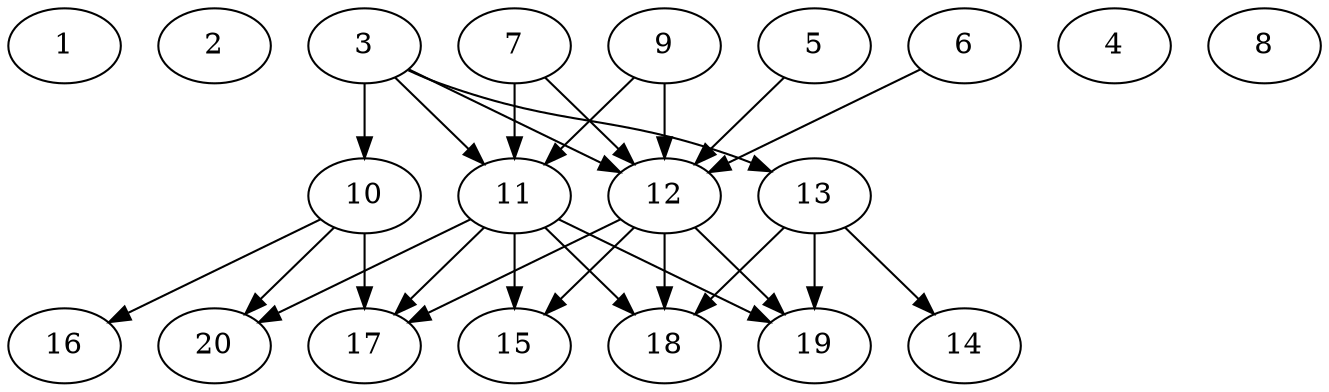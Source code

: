 // DAG automatically generated by daggen at Tue Jul 23 14:29:40 2019
// ./daggen --dot -n 20 --ccr 0.3 --fat 0.7 --regular 0.5 --density 0.7 --mindata 5242880 --maxdata 52428800 
digraph G {
  1 [size="149377707", alpha="0.16", expect_size="44813312"] 
  2 [size="167021227", alpha="0.01", expect_size="50106368"] 
  3 [size="156842667", alpha="0.20", expect_size="47052800"] 
  3 -> 10 [size ="47052800"]
  3 -> 11 [size ="47052800"]
  3 -> 12 [size ="47052800"]
  3 -> 13 [size ="47052800"]
  4 [size="154494293", alpha="0.18", expect_size="46348288"] 
  5 [size="103649280", alpha="0.03", expect_size="31094784"] 
  5 -> 12 [size ="31094784"]
  6 [size="152432640", alpha="0.18", expect_size="45729792"] 
  6 -> 12 [size ="45729792"]
  7 [size="98863787", alpha="0.01", expect_size="29659136"] 
  7 -> 11 [size ="29659136"]
  7 -> 12 [size ="29659136"]
  8 [size="162416640", alpha="0.14", expect_size="48724992"] 
  9 [size="138089813", alpha="0.09", expect_size="41426944"] 
  9 -> 11 [size ="41426944"]
  9 -> 12 [size ="41426944"]
  10 [size="108113920", alpha="0.11", expect_size="32434176"] 
  10 -> 16 [size ="32434176"]
  10 -> 17 [size ="32434176"]
  10 -> 20 [size ="32434176"]
  11 [size="28511573", alpha="0.12", expect_size="8553472"] 
  11 -> 15 [size ="8553472"]
  11 -> 17 [size ="8553472"]
  11 -> 18 [size ="8553472"]
  11 -> 19 [size ="8553472"]
  11 -> 20 [size ="8553472"]
  12 [size="154746880", alpha="0.01", expect_size="46424064"] 
  12 -> 15 [size ="46424064"]
  12 -> 17 [size ="46424064"]
  12 -> 18 [size ="46424064"]
  12 -> 19 [size ="46424064"]
  13 [size="163990187", alpha="0.07", expect_size="49197056"] 
  13 -> 14 [size ="49197056"]
  13 -> 18 [size ="49197056"]
  13 -> 19 [size ="49197056"]
  14 [size="161256107", alpha="0.02", expect_size="48376832"] 
  15 [size="145797120", alpha="0.09", expect_size="43739136"] 
  16 [size="171714560", alpha="0.06", expect_size="51514368"] 
  17 [size="155658240", alpha="0.01", expect_size="46697472"] 
  18 [size="161972907", alpha="0.00", expect_size="48591872"] 
  19 [size="117036373", alpha="0.13", expect_size="35110912"] 
  20 [size="32447147", alpha="0.00", expect_size="9734144"] 
}
